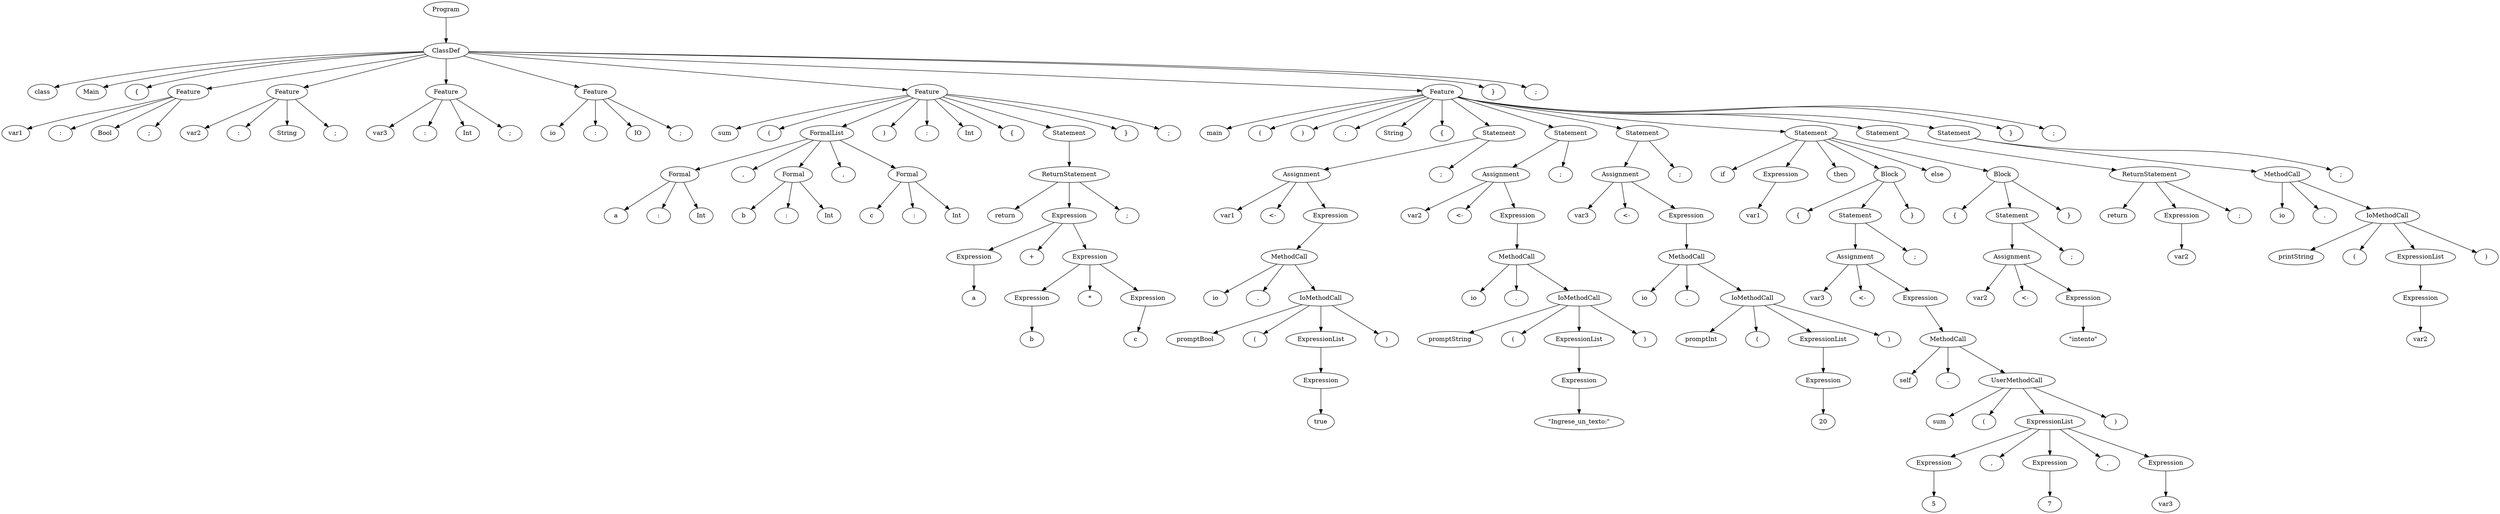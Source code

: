 digraph tree {
rankdir=TB;
nodesep=0.6;
ranksep=0.8;
    "Program_1867788930512" [label="Program"];
    "ClassDef_1867788930736" [label="ClassDef"];
    "class_1867789161536" [label="class"];
    "Main_1867789161728" [label="Main"];
    "{_1867789163264" [label="{"];
    "Feature_1867788930848" [label="Feature"];
    "var1_1867789163712" [label="var1"];
    ":_1867789164352" [label=":"];
    "Bool_1867789164416" [label="Bool"];
    ";_1867789164480" [label=";"];
    "Feature_1867788931296" [label="Feature"];
    "var2_1867789164224" [label="var2"];
    ":_1867789164672" [label=":"];
    "String_1867789164736" [label="String"];
    ";_1867789164800" [label=";"];
    "Feature_1867788931408" [label="Feature"];
    "var3_1867789164928" [label="var3"];
    ":_1867789164992" [label=":"];
    "Int_1867789165056" [label="Int"];
    ";_1867789165120" [label=";"];
    "Feature_1867788931520" [label="Feature"];
    "io_1867789165248" [label="io"];
    ":_1867789165312" [label=":"];
    "IO_1867789165376" [label="IO"];
    ";_1867789165440" [label=";"];
    "Feature_1867788931632" [label="Feature"];
    "sum_1867789165568" [label="sum"];
    "(_1867789165696" [label="("];
    "FormalList_1867788931856" [label="FormalList"];
    "Formal_1867788931968" [label="Formal"];
    "a_1867789165824" [label="a"];
    ":_1867789166016" [label=":"];
    "Int_1867789166080" [label="Int"];
    ",_1867789166208" [label=","];
    "Formal_1867788932080" [label="Formal"];
    "b_1867789166336" [label="b"];
    ":_1867789166400" [label=":"];
    "Int_1867789166464" [label="Int"];
    ",_1867789166592" [label=","];
    "Formal_1867788932192" [label="Formal"];
    "c_1867789165952" [label="c"];
    ":_1867789166848" [label=":"];
    "Int_1867789166912" [label="Int"];
    ")_1867789166976" [label=")"];
    ":_1867789167040" [label=":"];
    "Int_1867789167168" [label="Int"];
    "{_1867789167232" [label="{"];
    "Statement_1867788932304" [label="Statement"];
    "ReturnStatement_1867788932640" [label="ReturnStatement"];
    "return_1867789168320" [label="return"];
    "Expression_1867788933648" [label="Expression"];
    "Expression_1867788932752" [label="Expression"];
    "a_1867789167296" [label="a"];
    "+_1867789163648" [label="+"];
    "Expression_1867788934432" [label="Expression"];
    "Expression_1867788933760" [label="Expression"];
    "b_1867789171904" [label="b"];
    "*_1867789167936" [label="*"];
    "Expression_1867788934096" [label="Expression"];
    "c_1867789163328" [label="c"];
    ";_1867789170944" [label=";"];
    "}_1867789169024" [label="}"];
    ";_1867789166784" [label=";"];
    "Feature_1867788934768" [label="Feature"];
    "main_1867789164544" [label="main"];
    "(_1867789038912" [label="("];
    ")_1867789038976" [label=")"];
    ":_1867789287616" [label=":"];
    "String_1867789287552" [label="String"];
    "{_1867789289536" [label="{"];
    "Statement_1867788934880" [label="Statement"];
    "Assignment_1867788935216" [label="Assignment"];
    "var1_1867789289728" [label="var1"];
    "<-_1867789289664" [label="<-"];
    "Expression_1867788935328" [label="Expression"];
    "MethodCall_1867788935552" [label="MethodCall"];
    "io_1867789289856" [label="io"];
    "._1867789289792" [label="."];
    "IoMethodCall_1867788935664" [label="IoMethodCall"];
    "promptBool_1867789289920" [label="promptBool"];
    "(_1867789289600" [label="("];
    "ExpressionList_1867788935776" [label="ExpressionList"];
    "Expression_1867788935888" [label="Expression"];
    "true_1867789290048" [label="true"];
    ")_1867789290368" [label=")"];
    ";_1867789290432" [label=";"];
    "Statement_1867788936224" [label="Statement"];
    "Assignment_1867788936336" [label="Assignment"];
    "var2_1867789290496" [label="var2"];
    "<-_1867789290560" [label="<-"];
    "Expression_1867788936448" [label="Expression"];
    "MethodCall_1867788936560" [label="MethodCall"];
    "io_1867789290624" [label="io"];
    "._1867789290688" [label="."];
    "IoMethodCall_1867788936672" [label="IoMethodCall"];
    "promptString_1867789290816" [label="promptString"];
    "(_1867789290176" [label="("];
    "ExpressionList_1867788936784" [label="ExpressionList"];
    "Expression_1867788936896" [label="Expression"];
    "\\\"Ingrese_un_texto:\\\"_1867789290752" [label="\"Ingrese_un_texto:\""];
    ")_1867789290880" [label=")"];
    ";_1867789291008" [label=";"];
    "Statement_1867788937120" [label="Statement"];
    "Assignment_1867788937232" [label="Assignment"];
    "var3_1867789287744" [label="var3"];
    "<-_1867789291072" [label="<-"];
    "Expression_1867788937344" [label="Expression"];
    "MethodCall_1867788937456" [label="MethodCall"];
    "io_1867789290944" [label="io"];
    "._1867789291200" [label="."];
    "IoMethodCall_1867788937568" [label="IoMethodCall"];
    "promptInt_1867789291328" [label="promptInt"];
    "(_1867789291136" [label="("];
    "ExpressionList_1867788937680" [label="ExpressionList"];
    "Expression_1867788937792" [label="Expression"];
    "20_1867789291264" [label="20"];
    ")_1867789291392" [label=")"];
    ";_1867789291520" [label=";"];
    "Statement_1867788938016" [label="Statement"];
    "if_1867789291648" [label="if"];
    "Expression_1867788938240" [label="Expression"];
    "var1_1867789291712" [label="var1"];
    "then_1867789291584" [label="then"];
    "Block_1867788938576" [label="Block"];
    "{_1867789291840" [label="{"];
    "Statement_1867788938688" [label="Statement"];
    "Assignment_1867788938800" [label="Assignment"];
    "var3_1867789291456" [label="var3"];
    "<-_1867789292032" [label="<-"];
    "Expression_1867788938912" [label="Expression"];
    "MethodCall_1867788939024" [label="MethodCall"];
    "self_1867789292096" [label="self"];
    "._1867789292224" [label="."];
    "UserMethodCall_1867788939136" [label="UserMethodCall"];
    "sum_1867789292352" [label="sum"];
    "(_1867789292416" [label="("];
    "ExpressionList_1867788939248" [label="ExpressionList"];
    "Expression_1867788939360" [label="Expression"];
    "5_1867789292160" [label="5"];
    ",_1867789292736" [label=","];
    "Expression_1867788939584" [label="Expression"];
    "7_1867789292992" [label="7"];
    ",_1867789293120" [label=","];
    "Expression_1867788939696" [label="Expression"];
    "var3_1867789293248" [label="var3"];
    ")_1867789293568" [label=")"];
    ";_1867789293632" [label=";"];
    "}_1867789293696" [label="}"];
    "else_1867789293888" [label="else"];
    "Block_1867788939920" [label="Block"];
    "{_1867789294080" [label="{"];
    "Statement_1867788940032" [label="Statement"];
    "Assignment_1867788940144" [label="Assignment"];
    "var2_1867789293952" [label="var2"];
    "<-_1867789294208" [label="<-"];
    "Expression_1867788940256" [label="Expression"];
    "\\\"intento\\\"_1867789294336" [label="\"intento\""];
    ";_1867789294400" [label=";"];
    "}_1867789294464" [label="}"];
    "Statement_1867788940368" [label="Statement"];
    "ReturnStatement_1867788940480" [label="ReturnStatement"];
    "return_1867789294528" [label="return"];
    "Expression_1867788940592" [label="Expression"];
    "var2_1867789294784" [label="var2"];
    ";_1867789294848" [label=";"];
    "Statement_1867788940704" [label="Statement"];
    "MethodCall_1867788940928" [label="MethodCall"];
    "io_1867789294912" [label="io"];
    "._1867789295232" [label="."];
    "IoMethodCall_1867788941040" [label="IoMethodCall"];
    "printString_1867789295360" [label="printString"];
    "(_1867789295424" [label="("];
    "ExpressionList_1867788941152" [label="ExpressionList"];
    "Expression_1867788941264" [label="Expression"];
    "var2_1867789295168" [label="var2"];
    ")_1867789295680" [label=")"];
    ";_1867789295744" [label=";"];
    "}_1867789295808" [label="}"];
    ";_1867789295872" [label=";"];
    "}_1867789295936" [label="}"];
    ";_1867789296000" [label=";"];
    "Program_1867788930512" -> "ClassDef_1867788930736";
    "ClassDef_1867788930736" -> "class_1867789161536";
    "ClassDef_1867788930736" -> "Main_1867789161728";
    "ClassDef_1867788930736" -> "{_1867789163264";
    "ClassDef_1867788930736" -> "Feature_1867788930848";
    "ClassDef_1867788930736" -> "Feature_1867788931296";
    "ClassDef_1867788930736" -> "Feature_1867788931408";
    "ClassDef_1867788930736" -> "Feature_1867788931520";
    "ClassDef_1867788930736" -> "Feature_1867788931632";
    "ClassDef_1867788930736" -> "Feature_1867788934768";
    "ClassDef_1867788930736" -> "}_1867789295936";
    "ClassDef_1867788930736" -> ";_1867789296000";
    "Feature_1867788930848" -> "var1_1867789163712";
    "Feature_1867788930848" -> ":_1867789164352";
    "Feature_1867788930848" -> "Bool_1867789164416";
    "Feature_1867788930848" -> ";_1867789164480";
    "Feature_1867788931296" -> "var2_1867789164224";
    "Feature_1867788931296" -> ":_1867789164672";
    "Feature_1867788931296" -> "String_1867789164736";
    "Feature_1867788931296" -> ";_1867789164800";
    "Feature_1867788931408" -> "var3_1867789164928";
    "Feature_1867788931408" -> ":_1867789164992";
    "Feature_1867788931408" -> "Int_1867789165056";
    "Feature_1867788931408" -> ";_1867789165120";
    "Feature_1867788931520" -> "io_1867789165248";
    "Feature_1867788931520" -> ":_1867789165312";
    "Feature_1867788931520" -> "IO_1867789165376";
    "Feature_1867788931520" -> ";_1867789165440";
    "Feature_1867788931632" -> "sum_1867789165568";
    "Feature_1867788931632" -> "(_1867789165696";
    "Feature_1867788931632" -> "FormalList_1867788931856";
    "Feature_1867788931632" -> ")_1867789166976";
    "Feature_1867788931632" -> ":_1867789167040";
    "Feature_1867788931632" -> "Int_1867789167168";
    "Feature_1867788931632" -> "{_1867789167232";
    "Feature_1867788931632" -> "Statement_1867788932304";
    "Feature_1867788931632" -> "}_1867789169024";
    "Feature_1867788931632" -> ";_1867789166784";
    "FormalList_1867788931856" -> "Formal_1867788931968";
    "FormalList_1867788931856" -> ",_1867789166208";
    "FormalList_1867788931856" -> "Formal_1867788932080";
    "FormalList_1867788931856" -> ",_1867789166592";
    "FormalList_1867788931856" -> "Formal_1867788932192";
    "Formal_1867788931968" -> "a_1867789165824";
    "Formal_1867788931968" -> ":_1867789166016";
    "Formal_1867788931968" -> "Int_1867789166080";
    "Formal_1867788932080" -> "b_1867789166336";
    "Formal_1867788932080" -> ":_1867789166400";
    "Formal_1867788932080" -> "Int_1867789166464";
    "Formal_1867788932192" -> "c_1867789165952";
    "Formal_1867788932192" -> ":_1867789166848";
    "Formal_1867788932192" -> "Int_1867789166912";
    "Statement_1867788932304" -> "ReturnStatement_1867788932640";
    "ReturnStatement_1867788932640" -> "return_1867789168320";
    "ReturnStatement_1867788932640" -> "Expression_1867788933648";
    "ReturnStatement_1867788932640" -> ";_1867789170944";
    "Expression_1867788933648" -> "Expression_1867788932752";
    "Expression_1867788933648" -> "+_1867789163648";
    "Expression_1867788933648" -> "Expression_1867788934432";
    "Expression_1867788932752" -> "a_1867789167296";
    "Expression_1867788934432" -> "Expression_1867788933760";
    "Expression_1867788934432" -> "*_1867789167936";
    "Expression_1867788934432" -> "Expression_1867788934096";
    "Expression_1867788933760" -> "b_1867789171904";
    "Expression_1867788934096" -> "c_1867789163328";
    "Feature_1867788934768" -> "main_1867789164544";
    "Feature_1867788934768" -> "(_1867789038912";
    "Feature_1867788934768" -> ")_1867789038976";
    "Feature_1867788934768" -> ":_1867789287616";
    "Feature_1867788934768" -> "String_1867789287552";
    "Feature_1867788934768" -> "{_1867789289536";
    "Feature_1867788934768" -> "Statement_1867788934880";
    "Feature_1867788934768" -> "Statement_1867788936224";
    "Feature_1867788934768" -> "Statement_1867788937120";
    "Feature_1867788934768" -> "Statement_1867788938016";
    "Feature_1867788934768" -> "Statement_1867788940368";
    "Feature_1867788934768" -> "Statement_1867788940704";
    "Feature_1867788934768" -> "}_1867789295808";
    "Feature_1867788934768" -> ";_1867789295872";
    "Statement_1867788934880" -> "Assignment_1867788935216";
    "Statement_1867788934880" -> ";_1867789290432";
    "Assignment_1867788935216" -> "var1_1867789289728";
    "Assignment_1867788935216" -> "<-_1867789289664";
    "Assignment_1867788935216" -> "Expression_1867788935328";
    "Expression_1867788935328" -> "MethodCall_1867788935552";
    "MethodCall_1867788935552" -> "io_1867789289856";
    "MethodCall_1867788935552" -> "._1867789289792";
    "MethodCall_1867788935552" -> "IoMethodCall_1867788935664";
    "IoMethodCall_1867788935664" -> "promptBool_1867789289920";
    "IoMethodCall_1867788935664" -> "(_1867789289600";
    "IoMethodCall_1867788935664" -> "ExpressionList_1867788935776";
    "IoMethodCall_1867788935664" -> ")_1867789290368";
    "ExpressionList_1867788935776" -> "Expression_1867788935888";
    "Expression_1867788935888" -> "true_1867789290048";
    "Statement_1867788936224" -> "Assignment_1867788936336";
    "Statement_1867788936224" -> ";_1867789291008";
    "Assignment_1867788936336" -> "var2_1867789290496";
    "Assignment_1867788936336" -> "<-_1867789290560";
    "Assignment_1867788936336" -> "Expression_1867788936448";
    "Expression_1867788936448" -> "MethodCall_1867788936560";
    "MethodCall_1867788936560" -> "io_1867789290624";
    "MethodCall_1867788936560" -> "._1867789290688";
    "MethodCall_1867788936560" -> "IoMethodCall_1867788936672";
    "IoMethodCall_1867788936672" -> "promptString_1867789290816";
    "IoMethodCall_1867788936672" -> "(_1867789290176";
    "IoMethodCall_1867788936672" -> "ExpressionList_1867788936784";
    "IoMethodCall_1867788936672" -> ")_1867789290880";
    "ExpressionList_1867788936784" -> "Expression_1867788936896";
    "Expression_1867788936896" -> "\\\"Ingrese_un_texto:\\\"_1867789290752";
    "Statement_1867788937120" -> "Assignment_1867788937232";
    "Statement_1867788937120" -> ";_1867789291520";
    "Assignment_1867788937232" -> "var3_1867789287744";
    "Assignment_1867788937232" -> "<-_1867789291072";
    "Assignment_1867788937232" -> "Expression_1867788937344";
    "Expression_1867788937344" -> "MethodCall_1867788937456";
    "MethodCall_1867788937456" -> "io_1867789290944";
    "MethodCall_1867788937456" -> "._1867789291200";
    "MethodCall_1867788937456" -> "IoMethodCall_1867788937568";
    "IoMethodCall_1867788937568" -> "promptInt_1867789291328";
    "IoMethodCall_1867788937568" -> "(_1867789291136";
    "IoMethodCall_1867788937568" -> "ExpressionList_1867788937680";
    "IoMethodCall_1867788937568" -> ")_1867789291392";
    "ExpressionList_1867788937680" -> "Expression_1867788937792";
    "Expression_1867788937792" -> "20_1867789291264";
    "Statement_1867788938016" -> "if_1867789291648";
    "Statement_1867788938016" -> "Expression_1867788938240";
    "Statement_1867788938016" -> "then_1867789291584";
    "Statement_1867788938016" -> "Block_1867788938576";
    "Statement_1867788938016" -> "else_1867789293888";
    "Statement_1867788938016" -> "Block_1867788939920";
    "Expression_1867788938240" -> "var1_1867789291712";
    "Block_1867788938576" -> "{_1867789291840";
    "Block_1867788938576" -> "Statement_1867788938688";
    "Block_1867788938576" -> "}_1867789293696";
    "Statement_1867788938688" -> "Assignment_1867788938800";
    "Statement_1867788938688" -> ";_1867789293632";
    "Assignment_1867788938800" -> "var3_1867789291456";
    "Assignment_1867788938800" -> "<-_1867789292032";
    "Assignment_1867788938800" -> "Expression_1867788938912";
    "Expression_1867788938912" -> "MethodCall_1867788939024";
    "MethodCall_1867788939024" -> "self_1867789292096";
    "MethodCall_1867788939024" -> "._1867789292224";
    "MethodCall_1867788939024" -> "UserMethodCall_1867788939136";
    "UserMethodCall_1867788939136" -> "sum_1867789292352";
    "UserMethodCall_1867788939136" -> "(_1867789292416";
    "UserMethodCall_1867788939136" -> "ExpressionList_1867788939248";
    "UserMethodCall_1867788939136" -> ")_1867789293568";
    "ExpressionList_1867788939248" -> "Expression_1867788939360";
    "ExpressionList_1867788939248" -> ",_1867789292736";
    "ExpressionList_1867788939248" -> "Expression_1867788939584";
    "ExpressionList_1867788939248" -> ",_1867789293120";
    "ExpressionList_1867788939248" -> "Expression_1867788939696";
    "Expression_1867788939360" -> "5_1867789292160";
    "Expression_1867788939584" -> "7_1867789292992";
    "Expression_1867788939696" -> "var3_1867789293248";
    "Block_1867788939920" -> "{_1867789294080";
    "Block_1867788939920" -> "Statement_1867788940032";
    "Block_1867788939920" -> "}_1867789294464";
    "Statement_1867788940032" -> "Assignment_1867788940144";
    "Statement_1867788940032" -> ";_1867789294400";
    "Assignment_1867788940144" -> "var2_1867789293952";
    "Assignment_1867788940144" -> "<-_1867789294208";
    "Assignment_1867788940144" -> "Expression_1867788940256";
    "Expression_1867788940256" -> "\\\"intento\\\"_1867789294336";
    "Statement_1867788940368" -> "ReturnStatement_1867788940480";
    "ReturnStatement_1867788940480" -> "return_1867789294528";
    "ReturnStatement_1867788940480" -> "Expression_1867788940592";
    "ReturnStatement_1867788940480" -> ";_1867789294848";
    "Expression_1867788940592" -> "var2_1867789294784";
    "Statement_1867788940704" -> "MethodCall_1867788940928";
    "Statement_1867788940704" -> ";_1867789295744";
    "MethodCall_1867788940928" -> "io_1867789294912";
    "MethodCall_1867788940928" -> "._1867789295232";
    "MethodCall_1867788940928" -> "IoMethodCall_1867788941040";
    "IoMethodCall_1867788941040" -> "printString_1867789295360";
    "IoMethodCall_1867788941040" -> "(_1867789295424";
    "IoMethodCall_1867788941040" -> "ExpressionList_1867788941152";
    "IoMethodCall_1867788941040" -> ")_1867789295680";
    "ExpressionList_1867788941152" -> "Expression_1867788941264";
    "Expression_1867788941264" -> "var2_1867789295168";
}
